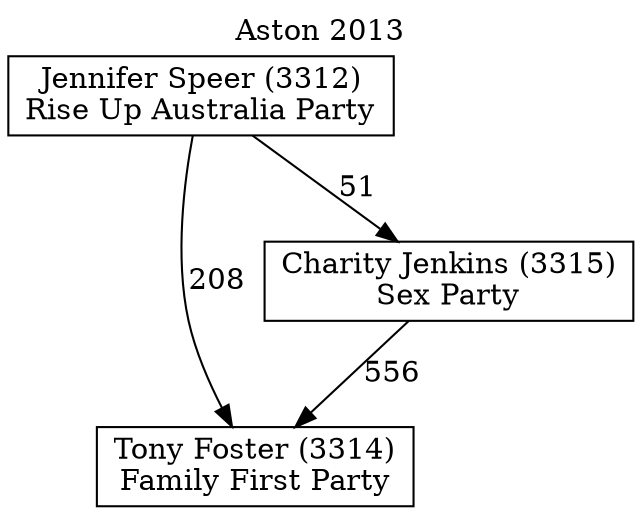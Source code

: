// House preference flow
digraph "Tony Foster (3314)_Aston_2013" {
	graph [label="Aston 2013" labelloc=t mclimit=10]
	node [shape=box]
	"Tony Foster (3314)" [label="Tony Foster (3314)
Family First Party"]
	"Charity Jenkins (3315)" [label="Charity Jenkins (3315)
Sex Party"]
	"Jennifer Speer (3312)" [label="Jennifer Speer (3312)
Rise Up Australia Party"]
	"Charity Jenkins (3315)" -> "Tony Foster (3314)" [label=556]
	"Jennifer Speer (3312)" -> "Charity Jenkins (3315)" [label=51]
	"Jennifer Speer (3312)" -> "Tony Foster (3314)" [label=208]
}
